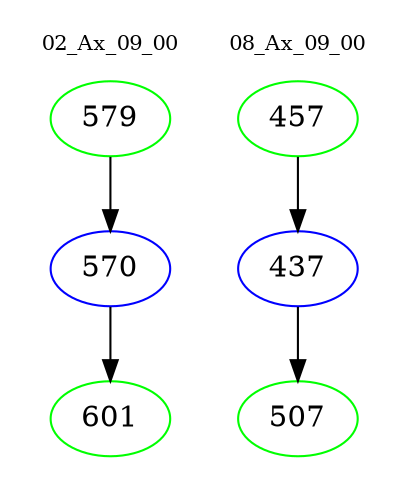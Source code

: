 digraph{
subgraph cluster_0 {
color = white
label = "02_Ax_09_00";
fontsize=10;
T0_579 [label="579", color="green"]
T0_579 -> T0_570 [color="black"]
T0_570 [label="570", color="blue"]
T0_570 -> T0_601 [color="black"]
T0_601 [label="601", color="green"]
}
subgraph cluster_1 {
color = white
label = "08_Ax_09_00";
fontsize=10;
T1_457 [label="457", color="green"]
T1_457 -> T1_437 [color="black"]
T1_437 [label="437", color="blue"]
T1_437 -> T1_507 [color="black"]
T1_507 [label="507", color="green"]
}
}
